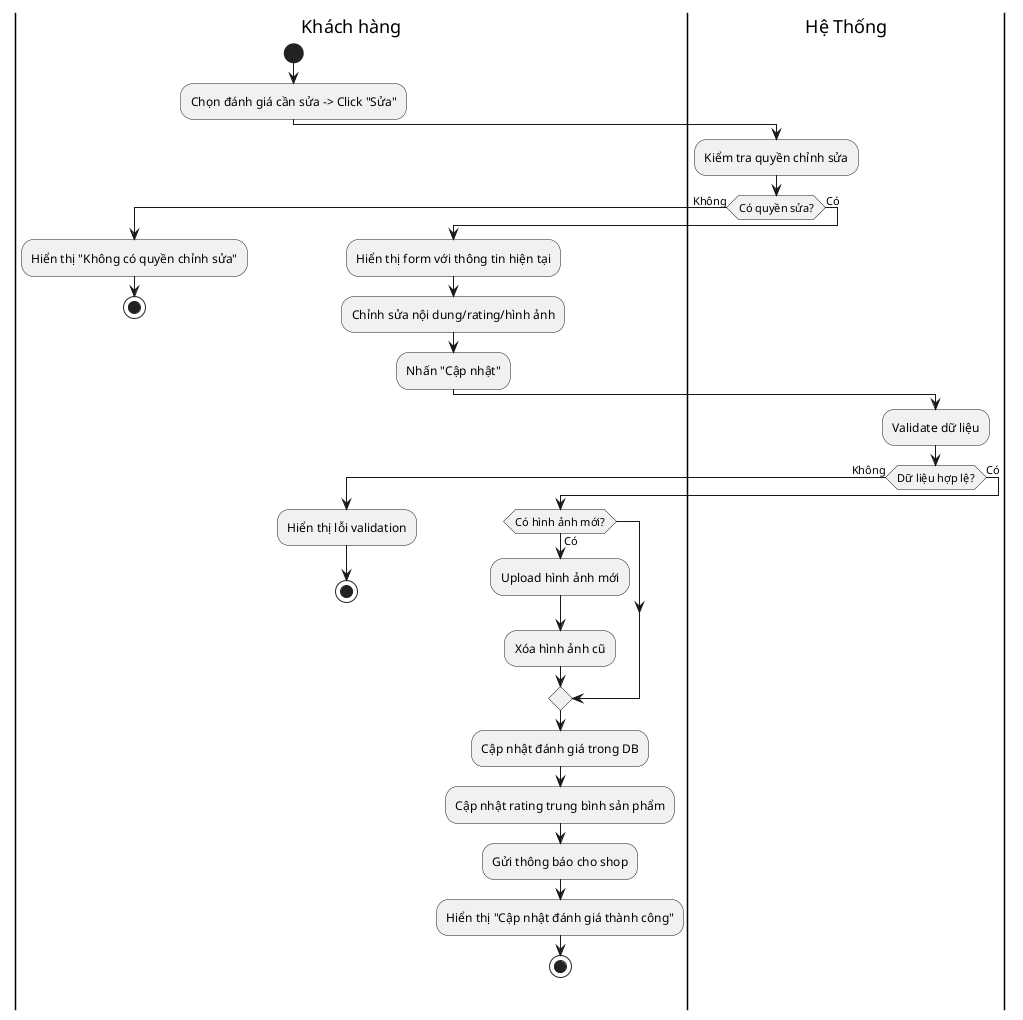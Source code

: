 @startuml cap-nhat-danh-gia
|Khách hàng|
start
:Chọn đánh giá cần sửa -> Click "Sửa";
|Hệ Thống|
:Kiểm tra quyền chỉnh sửa;
if (Có quyền sửa?) then (Không)
  |Khách hàng|
  :Hiển thị "Không có quyền chỉnh sửa";
  stop
else (Có)
  |Khách hàng|
  :Hiển thị form với thông tin hiện tại;
  :Chỉnh sửa nội dung/rating/hình ảnh;
  :Nhấn "Cập nhật";
  |Hệ Thống|
  :Validate dữ liệu;
  if (Dữ liệu hợp lệ?) then (Không)
    |Khách hàng|
    :Hiển thị lỗi validation;
    stop
  else (Có)
    if (Có hình ảnh mới?) then (Có)
      :Upload hình ảnh mới;
      :Xóa hình ảnh cũ;
    endif
    :Cập nhật đánh giá trong DB;
    :Cập nhật rating trung bình sản phẩm;
    :Gửi thông báo cho shop;
    |Khách hàng|
    :Hiển thị "Cập nhật đánh giá thành công";
    stop
  endif
endif
@enduml